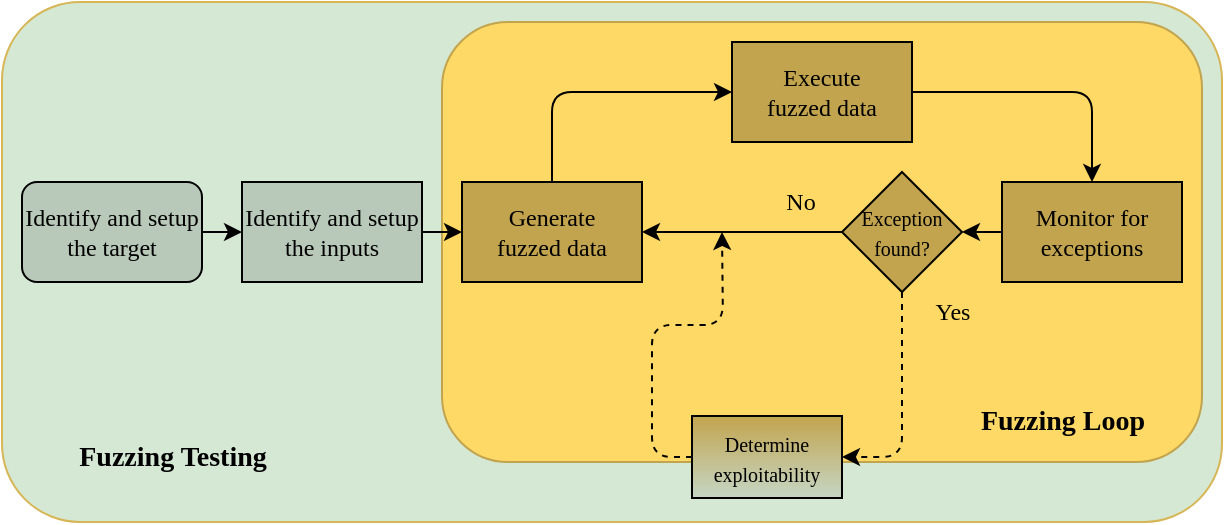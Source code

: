 <mxfile version="13.0.3" type="device"><diagram id="qxMCXTOXAXrwimG7n5Dn" name="Page-1"><mxGraphModel dx="778" dy="474" grid="1" gridSize="10" guides="1" tooltips="1" connect="1" arrows="1" fold="1" page="1" pageScale="1" pageWidth="827" pageHeight="1169" math="0" shadow="0"><root><mxCell id="0"/><mxCell id="1" parent="0"/><mxCell id="n07G5igNAWqy9VKFcbSD-1" value="" style="rounded=1;whiteSpace=wrap;html=1;fillColor=#D5E8D4;strokeColor=#d6b656;gradientColor=none;" vertex="1" parent="1"><mxGeometry x="10" y="230" width="610" height="260" as="geometry"/></mxCell><mxCell id="pcv6e69SGLZQugEm7pIx-1" value="" style="rounded=1;whiteSpace=wrap;html=1;fillColor=#FFD966;strokeColor=#C2A44E;labelBorderColor=none;" parent="1" vertex="1"><mxGeometry x="230" y="240" width="380" height="220" as="geometry"/></mxCell><mxCell id="pcv6e69SGLZQugEm7pIx-2" style="edgeStyle=orthogonalEdgeStyle;rounded=0;orthogonalLoop=1;jettySize=auto;html=1;exitX=1;exitY=0.5;exitDx=0;exitDy=0;entryX=0;entryY=0.5;entryDx=0;entryDy=0;" parent="1" source="pcv6e69SGLZQugEm7pIx-3" target="pcv6e69SGLZQugEm7pIx-5" edge="1"><mxGeometry relative="1" as="geometry"/></mxCell><mxCell id="pcv6e69SGLZQugEm7pIx-3" value="&lt;font face=&quot;Georgia&quot;&gt;Identify and setup&lt;br&gt;the target&lt;/font&gt;" style="rounded=1;whiteSpace=wrap;html=1;fillColor=#B9C9B9;" parent="1" vertex="1"><mxGeometry x="20" y="320" width="90" height="50" as="geometry"/></mxCell><mxCell id="pcv6e69SGLZQugEm7pIx-4" style="edgeStyle=orthogonalEdgeStyle;rounded=0;orthogonalLoop=1;jettySize=auto;html=1;exitX=1;exitY=0.5;exitDx=0;exitDy=0;entryX=0;entryY=0.5;entryDx=0;entryDy=0;" parent="1" source="pcv6e69SGLZQugEm7pIx-5" target="pcv6e69SGLZQugEm7pIx-7" edge="1"><mxGeometry relative="1" as="geometry"/></mxCell><mxCell id="pcv6e69SGLZQugEm7pIx-5" value="&lt;font face=&quot;Georgia&quot;&gt;Identify and setup&lt;br&gt;the inputs&lt;/font&gt;" style="rounded=0;whiteSpace=wrap;html=1;fillColor=#B9C9B9;" parent="1" vertex="1"><mxGeometry x="130" y="320" width="90" height="50" as="geometry"/></mxCell><mxCell id="njXEWnHKlRGendsUYd-M-7" style="edgeStyle=orthogonalEdgeStyle;rounded=1;jumpStyle=gap;orthogonalLoop=1;jettySize=auto;html=1;exitX=0.5;exitY=0;exitDx=0;exitDy=0;entryX=0;entryY=0.5;entryDx=0;entryDy=0;shadow=0;startArrow=none;startFill=0;targetPerimeterSpacing=0;strokeColor=#000000;" parent="1" source="pcv6e69SGLZQugEm7pIx-7" target="pcv6e69SGLZQugEm7pIx-9" edge="1"><mxGeometry relative="1" as="geometry"/></mxCell><mxCell id="pcv6e69SGLZQugEm7pIx-7" value="&lt;font face=&quot;Georgia&quot;&gt;Generate&lt;/font&gt;&lt;br&gt;&lt;font face=&quot;Georgia&quot;&gt;fuzzed data&lt;/font&gt;" style="rounded=0;whiteSpace=wrap;html=1;fillColor=#C2A44E;" parent="1" vertex="1"><mxGeometry x="240" y="320" width="90" height="50" as="geometry"/></mxCell><mxCell id="pcv6e69SGLZQugEm7pIx-8" style="edgeStyle=orthogonalEdgeStyle;rounded=1;orthogonalLoop=1;jettySize=auto;html=1;exitX=1;exitY=0.5;exitDx=0;exitDy=0;entryX=0.5;entryY=0;entryDx=0;entryDy=0;" parent="1" source="pcv6e69SGLZQugEm7pIx-9" target="pcv6e69SGLZQugEm7pIx-11" edge="1"><mxGeometry relative="1" as="geometry"/></mxCell><mxCell id="pcv6e69SGLZQugEm7pIx-9" value="&lt;font face=&quot;Georgia&quot;&gt;Execute&lt;br&gt;fuzzed data&lt;/font&gt;" style="rounded=0;whiteSpace=wrap;html=1;fillColor=#C2A44E;" parent="1" vertex="1"><mxGeometry x="375" y="250" width="90" height="50" as="geometry"/></mxCell><mxCell id="pcv6e69SGLZQugEm7pIx-10" style="edgeStyle=orthogonalEdgeStyle;rounded=0;orthogonalLoop=1;jettySize=auto;html=1;exitX=0;exitY=0.5;exitDx=0;exitDy=0;entryX=1;entryY=0.5;entryDx=0;entryDy=0;" parent="1" source="pcv6e69SGLZQugEm7pIx-11" target="pcv6e69SGLZQugEm7pIx-15" edge="1"><mxGeometry relative="1" as="geometry"/></mxCell><mxCell id="pcv6e69SGLZQugEm7pIx-11" value="&lt;font face=&quot;Georgia&quot;&gt;Monitor for&lt;br&gt;exceptions&lt;/font&gt;" style="rounded=0;whiteSpace=wrap;html=1;fillColor=#C2A44E;" parent="1" vertex="1"><mxGeometry x="510" y="320" width="90" height="50" as="geometry"/></mxCell><mxCell id="pcv6e69SGLZQugEm7pIx-14" style="edgeStyle=orthogonalEdgeStyle;rounded=0;orthogonalLoop=1;jettySize=auto;html=1;exitX=0;exitY=0.5;exitDx=0;exitDy=0;entryX=1;entryY=0.5;entryDx=0;entryDy=0;" parent="1" source="pcv6e69SGLZQugEm7pIx-15" target="pcv6e69SGLZQugEm7pIx-7" edge="1"><mxGeometry relative="1" as="geometry"/></mxCell><mxCell id="njXEWnHKlRGendsUYd-M-2" style="edgeStyle=orthogonalEdgeStyle;rounded=1;orthogonalLoop=1;jettySize=auto;html=1;exitX=0.5;exitY=1;exitDx=0;exitDy=0;entryX=1;entryY=0.5;entryDx=0;entryDy=0;dashed=1;" parent="1" source="pcv6e69SGLZQugEm7pIx-15" target="pcv6e69SGLZQugEm7pIx-18" edge="1"><mxGeometry relative="1" as="geometry"/></mxCell><mxCell id="pcv6e69SGLZQugEm7pIx-15" value="&lt;font face=&quot;Georgia&quot; style=&quot;font-size: 10px&quot;&gt;Exception found&lt;/font&gt;&lt;font style=&quot;font-size: 10px&quot; face=&quot;Georgia&quot;&gt;?&lt;/font&gt;" style="rhombus;whiteSpace=wrap;html=1;fillColor=#C2A44E;" parent="1" vertex="1"><mxGeometry x="430" y="315" width="60" height="60" as="geometry"/></mxCell><mxCell id="pcv6e69SGLZQugEm7pIx-16" value="&lt;font face=&quot;Georgia&quot;&gt;No&lt;/font&gt;" style="text;html=1;align=center;verticalAlign=middle;resizable=0;points=[];autosize=1;" parent="1" vertex="1"><mxGeometry x="394" y="320" width="30" height="20" as="geometry"/></mxCell><mxCell id="pcv6e69SGLZQugEm7pIx-17" value="&lt;font face=&quot;Georgia&quot;&gt;Yes&lt;/font&gt;" style="text;html=1;align=center;verticalAlign=middle;resizable=0;points=[];autosize=1;" parent="1" vertex="1"><mxGeometry x="470" y="375" width="30" height="20" as="geometry"/></mxCell><mxCell id="njXEWnHKlRGendsUYd-M-6" style="edgeStyle=orthogonalEdgeStyle;rounded=1;jumpStyle=gap;orthogonalLoop=1;jettySize=auto;html=1;exitX=0;exitY=0.5;exitDx=0;exitDy=0;shadow=0;dashed=1;startArrow=none;startFill=0;targetPerimeterSpacing=0;strokeColor=#000000;" parent="1" source="pcv6e69SGLZQugEm7pIx-18" edge="1"><mxGeometry relative="1" as="geometry"><mxPoint x="370" y="345" as="targetPoint"/></mxGeometry></mxCell><mxCell id="pcv6e69SGLZQugEm7pIx-18" value="&lt;font style=&quot;font-size: 10px ; line-height: 100%&quot; face=&quot;Georgia&quot;&gt;&lt;font style=&quot;font-size: 10px&quot;&gt;Determine&lt;br&gt;&lt;/font&gt;exploitability&lt;/font&gt;" style="rounded=0;whiteSpace=wrap;html=1;fillColor=#C2A44E;gradientColor=#C5D6C4;" parent="1" vertex="1"><mxGeometry x="355" y="437" width="75" height="41" as="geometry"/></mxCell><mxCell id="njXEWnHKlRGendsUYd-M-8" value="&lt;b&gt;&lt;font face=&quot;Georgia&quot; style=&quot;font-size: 14px&quot;&gt;Fuzzing Loop&lt;/font&gt;&lt;/b&gt;" style="text;html=1;align=center;verticalAlign=middle;resizable=0;points=[];autosize=1;" parent="1" vertex="1"><mxGeometry x="490" y="430" width="100" height="20" as="geometry"/></mxCell><mxCell id="n07G5igNAWqy9VKFcbSD-2" value="&lt;b&gt;&lt;font face=&quot;Georgia&quot; style=&quot;font-size: 14px&quot;&gt;Fuzzing Testing&lt;/font&gt;&lt;/b&gt;" style="text;html=1;align=center;verticalAlign=middle;resizable=0;points=[];autosize=1;" vertex="1" parent="1"><mxGeometry x="40" y="447.5" width="110" height="20" as="geometry"/></mxCell></root></mxGraphModel></diagram></mxfile>